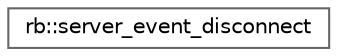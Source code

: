 digraph "Graphical Class Hierarchy"
{
 // LATEX_PDF_SIZE
  bgcolor="transparent";
  edge [fontname=Helvetica,fontsize=10,labelfontname=Helvetica,labelfontsize=10];
  node [fontname=Helvetica,fontsize=10,shape=box,height=0.2,width=0.4];
  rankdir="LR";
  Node0 [label="rb::server_event_disconnect",height=0.2,width=0.4,color="grey40", fillcolor="white", style="filled",URL="$structrb_1_1server__event__disconnect.html",tooltip="Client has been disconnected to the server."];
}
